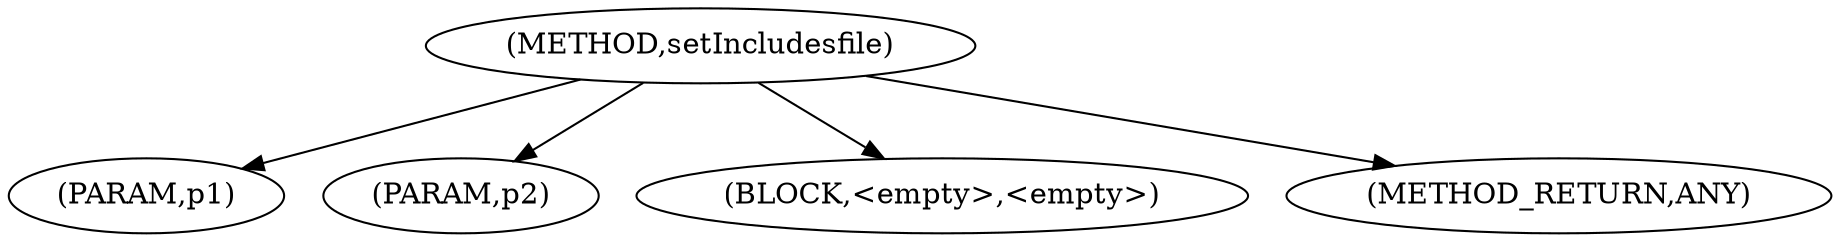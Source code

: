 digraph "setIncludesfile" {  
"1112" [label = <(METHOD,setIncludesfile)> ]
"1113" [label = <(PARAM,p1)> ]
"1114" [label = <(PARAM,p2)> ]
"1115" [label = <(BLOCK,&lt;empty&gt;,&lt;empty&gt;)> ]
"1116" [label = <(METHOD_RETURN,ANY)> ]
  "1112" -> "1113" 
  "1112" -> "1115" 
  "1112" -> "1114" 
  "1112" -> "1116" 
}
